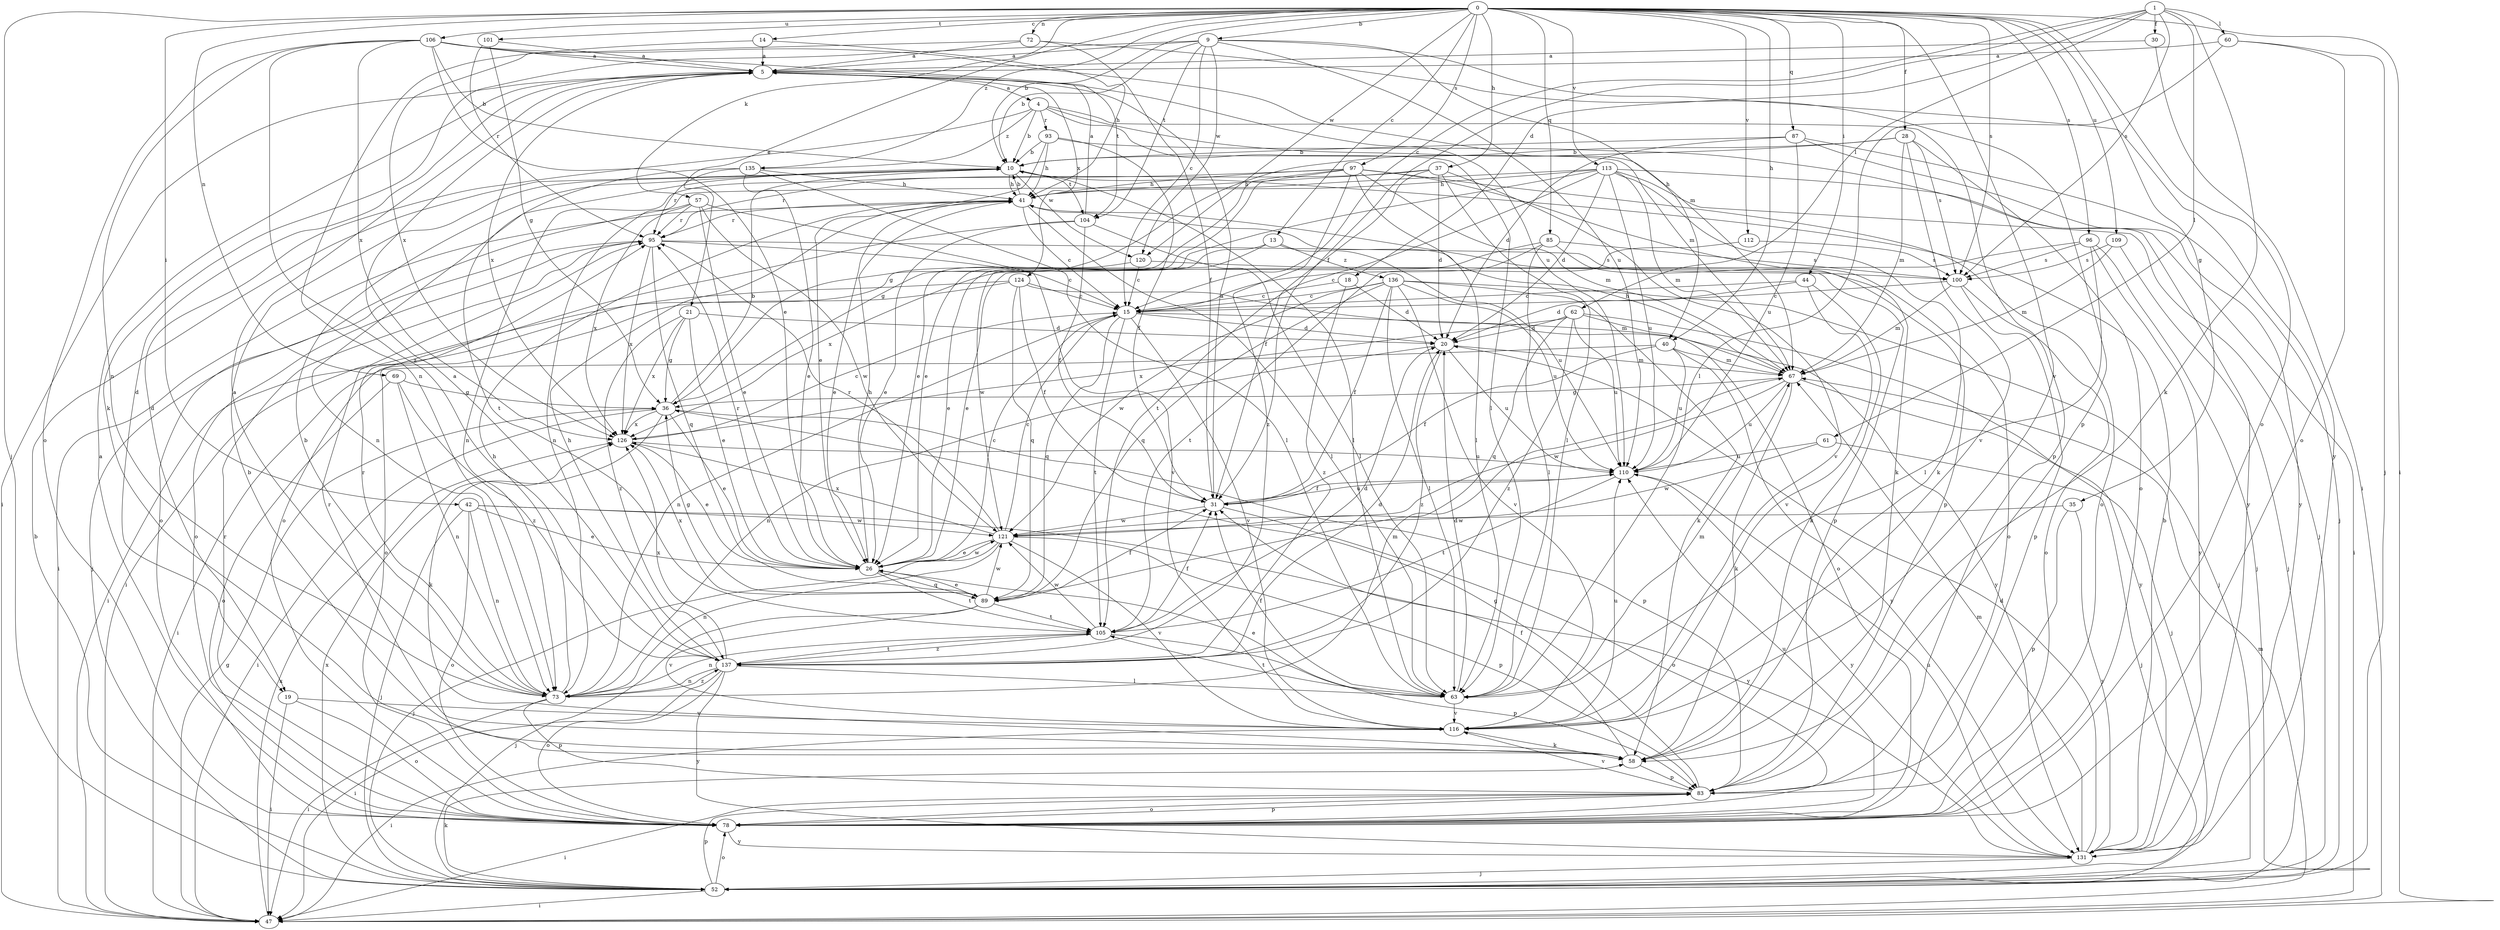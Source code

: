 strict digraph  {
0;
1;
4;
5;
9;
10;
13;
14;
15;
18;
19;
20;
21;
26;
28;
30;
31;
35;
36;
37;
40;
41;
42;
44;
47;
52;
57;
58;
60;
61;
62;
63;
67;
69;
72;
73;
78;
83;
85;
87;
89;
93;
95;
96;
97;
100;
101;
104;
105;
106;
109;
110;
112;
113;
116;
120;
121;
124;
126;
131;
135;
136;
137;
0 -> 9  [label=b];
0 -> 10  [label=b];
0 -> 13  [label=c];
0 -> 14  [label=c];
0 -> 21  [label=e];
0 -> 28  [label=f];
0 -> 35  [label=g];
0 -> 37  [label=h];
0 -> 40  [label=h];
0 -> 42  [label=i];
0 -> 44  [label=i];
0 -> 47  [label=i];
0 -> 52  [label=j];
0 -> 57  [label=k];
0 -> 69  [label=n];
0 -> 72  [label=n];
0 -> 78  [label=o];
0 -> 85  [label=q];
0 -> 87  [label=q];
0 -> 96  [label=s];
0 -> 97  [label=s];
0 -> 100  [label=s];
0 -> 101  [label=t];
0 -> 106  [label=u];
0 -> 109  [label=u];
0 -> 112  [label=v];
0 -> 113  [label=v];
0 -> 116  [label=v];
0 -> 120  [label=w];
0 -> 135  [label=z];
1 -> 15  [label=c];
1 -> 18  [label=d];
1 -> 30  [label=f];
1 -> 31  [label=f];
1 -> 58  [label=k];
1 -> 60  [label=l];
1 -> 61  [label=l];
1 -> 62  [label=l];
1 -> 100  [label=s];
4 -> 10  [label=b];
4 -> 19  [label=d];
4 -> 63  [label=l];
4 -> 67  [label=m];
4 -> 83  [label=p];
4 -> 93  [label=r];
4 -> 135  [label=z];
5 -> 4  [label=a];
5 -> 19  [label=d];
5 -> 47  [label=i];
5 -> 104  [label=t];
5 -> 124  [label=x];
5 -> 126  [label=x];
9 -> 5  [label=a];
9 -> 10  [label=b];
9 -> 15  [label=c];
9 -> 40  [label=h];
9 -> 58  [label=k];
9 -> 104  [label=t];
9 -> 110  [label=u];
9 -> 120  [label=w];
9 -> 131  [label=y];
10 -> 41  [label=h];
10 -> 63  [label=l];
10 -> 73  [label=n];
10 -> 104  [label=t];
10 -> 120  [label=w];
13 -> 26  [label=e];
13 -> 110  [label=u];
13 -> 121  [label=w];
13 -> 136  [label=z];
14 -> 5  [label=a];
14 -> 41  [label=h];
14 -> 73  [label=n];
15 -> 20  [label=d];
15 -> 73  [label=n];
15 -> 89  [label=q];
15 -> 105  [label=t];
15 -> 116  [label=v];
15 -> 131  [label=y];
18 -> 15  [label=c];
18 -> 20  [label=d];
18 -> 137  [label=z];
19 -> 47  [label=i];
19 -> 78  [label=o];
19 -> 116  [label=v];
20 -> 67  [label=m];
20 -> 73  [label=n];
20 -> 110  [label=u];
20 -> 137  [label=z];
21 -> 20  [label=d];
21 -> 26  [label=e];
21 -> 36  [label=g];
21 -> 126  [label=x];
21 -> 137  [label=z];
26 -> 15  [label=c];
26 -> 41  [label=h];
26 -> 89  [label=q];
26 -> 95  [label=r];
26 -> 105  [label=t];
26 -> 121  [label=w];
28 -> 10  [label=b];
28 -> 36  [label=g];
28 -> 67  [label=m];
28 -> 78  [label=o];
28 -> 100  [label=s];
28 -> 116  [label=v];
30 -> 5  [label=a];
30 -> 47  [label=i];
31 -> 5  [label=a];
31 -> 78  [label=o];
31 -> 110  [label=u];
31 -> 121  [label=w];
35 -> 83  [label=p];
35 -> 121  [label=w];
35 -> 131  [label=y];
36 -> 10  [label=b];
36 -> 26  [label=e];
36 -> 47  [label=i];
36 -> 58  [label=k];
36 -> 83  [label=p];
36 -> 126  [label=x];
37 -> 20  [label=d];
37 -> 31  [label=f];
37 -> 41  [label=h];
37 -> 63  [label=l];
37 -> 95  [label=r];
37 -> 116  [label=v];
40 -> 31  [label=f];
40 -> 47  [label=i];
40 -> 67  [label=m];
40 -> 110  [label=u];
40 -> 131  [label=y];
41 -> 10  [label=b];
41 -> 15  [label=c];
41 -> 26  [label=e];
41 -> 47  [label=i];
41 -> 63  [label=l];
41 -> 83  [label=p];
41 -> 95  [label=r];
42 -> 26  [label=e];
42 -> 52  [label=j];
42 -> 73  [label=n];
42 -> 78  [label=o];
42 -> 121  [label=w];
42 -> 131  [label=y];
44 -> 15  [label=c];
44 -> 20  [label=d];
44 -> 58  [label=k];
44 -> 116  [label=v];
47 -> 36  [label=g];
47 -> 67  [label=m];
47 -> 126  [label=x];
52 -> 10  [label=b];
52 -> 47  [label=i];
52 -> 58  [label=k];
52 -> 78  [label=o];
52 -> 83  [label=p];
52 -> 126  [label=x];
57 -> 26  [label=e];
57 -> 78  [label=o];
57 -> 95  [label=r];
57 -> 116  [label=v];
57 -> 121  [label=w];
57 -> 126  [label=x];
58 -> 10  [label=b];
58 -> 31  [label=f];
58 -> 83  [label=p];
58 -> 95  [label=r];
60 -> 5  [label=a];
60 -> 52  [label=j];
60 -> 63  [label=l];
60 -> 78  [label=o];
61 -> 52  [label=j];
61 -> 110  [label=u];
61 -> 121  [label=w];
62 -> 20  [label=d];
62 -> 78  [label=o];
62 -> 89  [label=q];
62 -> 110  [label=u];
62 -> 126  [label=x];
62 -> 131  [label=y];
62 -> 137  [label=z];
63 -> 20  [label=d];
63 -> 26  [label=e];
63 -> 31  [label=f];
63 -> 67  [label=m];
63 -> 105  [label=t];
63 -> 116  [label=v];
67 -> 36  [label=g];
67 -> 41  [label=h];
67 -> 52  [label=j];
67 -> 58  [label=k];
67 -> 110  [label=u];
67 -> 121  [label=w];
69 -> 36  [label=g];
69 -> 73  [label=n];
69 -> 78  [label=o];
69 -> 137  [label=z];
72 -> 5  [label=a];
72 -> 31  [label=f];
72 -> 83  [label=p];
72 -> 126  [label=x];
73 -> 5  [label=a];
73 -> 10  [label=b];
73 -> 41  [label=h];
73 -> 47  [label=i];
73 -> 67  [label=m];
73 -> 83  [label=p];
73 -> 95  [label=r];
73 -> 137  [label=z];
78 -> 5  [label=a];
78 -> 83  [label=p];
78 -> 95  [label=r];
78 -> 110  [label=u];
78 -> 131  [label=y];
83 -> 36  [label=g];
83 -> 47  [label=i];
83 -> 78  [label=o];
83 -> 116  [label=v];
85 -> 15  [label=c];
85 -> 63  [label=l];
85 -> 78  [label=o];
85 -> 100  [label=s];
85 -> 126  [label=x];
87 -> 10  [label=b];
87 -> 20  [label=d];
87 -> 52  [label=j];
87 -> 110  [label=u];
87 -> 131  [label=y];
89 -> 26  [label=e];
89 -> 31  [label=f];
89 -> 36  [label=g];
89 -> 52  [label=j];
89 -> 105  [label=t];
89 -> 116  [label=v];
89 -> 121  [label=w];
89 -> 126  [label=x];
93 -> 10  [label=b];
93 -> 26  [label=e];
93 -> 31  [label=f];
93 -> 41  [label=h];
93 -> 131  [label=y];
95 -> 15  [label=c];
95 -> 52  [label=j];
95 -> 78  [label=o];
95 -> 89  [label=q];
95 -> 100  [label=s];
95 -> 126  [label=x];
96 -> 26  [label=e];
96 -> 52  [label=j];
96 -> 63  [label=l];
96 -> 100  [label=s];
96 -> 131  [label=y];
97 -> 26  [label=e];
97 -> 36  [label=g];
97 -> 41  [label=h];
97 -> 58  [label=k];
97 -> 63  [label=l];
97 -> 67  [label=m];
97 -> 73  [label=n];
97 -> 78  [label=o];
97 -> 137  [label=z];
100 -> 15  [label=c];
100 -> 67  [label=m];
100 -> 78  [label=o];
100 -> 83  [label=p];
101 -> 5  [label=a];
101 -> 36  [label=g];
101 -> 95  [label=r];
104 -> 5  [label=a];
104 -> 26  [label=e];
104 -> 31  [label=f];
104 -> 63  [label=l];
104 -> 78  [label=o];
105 -> 20  [label=d];
105 -> 31  [label=f];
105 -> 73  [label=n];
105 -> 83  [label=p];
105 -> 121  [label=w];
105 -> 137  [label=z];
106 -> 5  [label=a];
106 -> 10  [label=b];
106 -> 26  [label=e];
106 -> 67  [label=m];
106 -> 73  [label=n];
106 -> 78  [label=o];
106 -> 110  [label=u];
106 -> 126  [label=x];
106 -> 137  [label=z];
109 -> 52  [label=j];
109 -> 67  [label=m];
109 -> 100  [label=s];
110 -> 31  [label=f];
110 -> 105  [label=t];
110 -> 131  [label=y];
112 -> 100  [label=s];
112 -> 105  [label=t];
113 -> 20  [label=d];
113 -> 26  [label=e];
113 -> 41  [label=h];
113 -> 47  [label=i];
113 -> 52  [label=j];
113 -> 58  [label=k];
113 -> 67  [label=m];
113 -> 73  [label=n];
113 -> 105  [label=t];
113 -> 110  [label=u];
116 -> 47  [label=i];
116 -> 58  [label=k];
116 -> 110  [label=u];
120 -> 15  [label=c];
120 -> 47  [label=i];
120 -> 83  [label=p];
121 -> 15  [label=c];
121 -> 26  [label=e];
121 -> 52  [label=j];
121 -> 73  [label=n];
121 -> 83  [label=p];
121 -> 95  [label=r];
121 -> 116  [label=v];
121 -> 126  [label=x];
124 -> 15  [label=c];
124 -> 31  [label=f];
124 -> 47  [label=i];
124 -> 67  [label=m];
124 -> 78  [label=o];
124 -> 89  [label=q];
126 -> 15  [label=c];
126 -> 26  [label=e];
126 -> 110  [label=u];
131 -> 10  [label=b];
131 -> 20  [label=d];
131 -> 52  [label=j];
131 -> 67  [label=m];
131 -> 110  [label=u];
135 -> 26  [label=e];
135 -> 41  [label=h];
135 -> 63  [label=l];
135 -> 95  [label=r];
135 -> 105  [label=t];
136 -> 15  [label=c];
136 -> 31  [label=f];
136 -> 52  [label=j];
136 -> 58  [label=k];
136 -> 63  [label=l];
136 -> 89  [label=q];
136 -> 110  [label=u];
136 -> 116  [label=v];
136 -> 121  [label=w];
137 -> 5  [label=a];
137 -> 20  [label=d];
137 -> 41  [label=h];
137 -> 47  [label=i];
137 -> 63  [label=l];
137 -> 73  [label=n];
137 -> 78  [label=o];
137 -> 105  [label=t];
137 -> 126  [label=x];
137 -> 131  [label=y];
}
